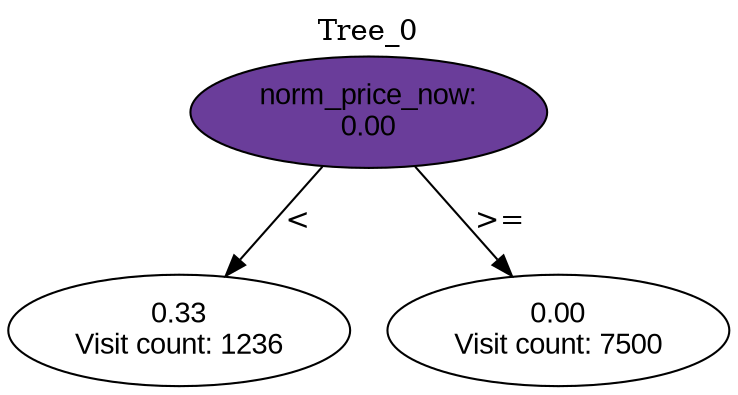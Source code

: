 digraph BST {
    node [fontname="Arial" style=filled colorscheme=paired12];
    0 [ label = "norm_price_now:
0.00" fillcolor=10];
    1 [ label = "0.33
Visit count: 1236" fillcolor=white];
    2 [ label = "0.00
Visit count: 7500" fillcolor=white];

    0  -> 1[ label = "<"];
    0  -> 2[ label = ">="];

    labelloc="t";
    label="Tree_0";
}